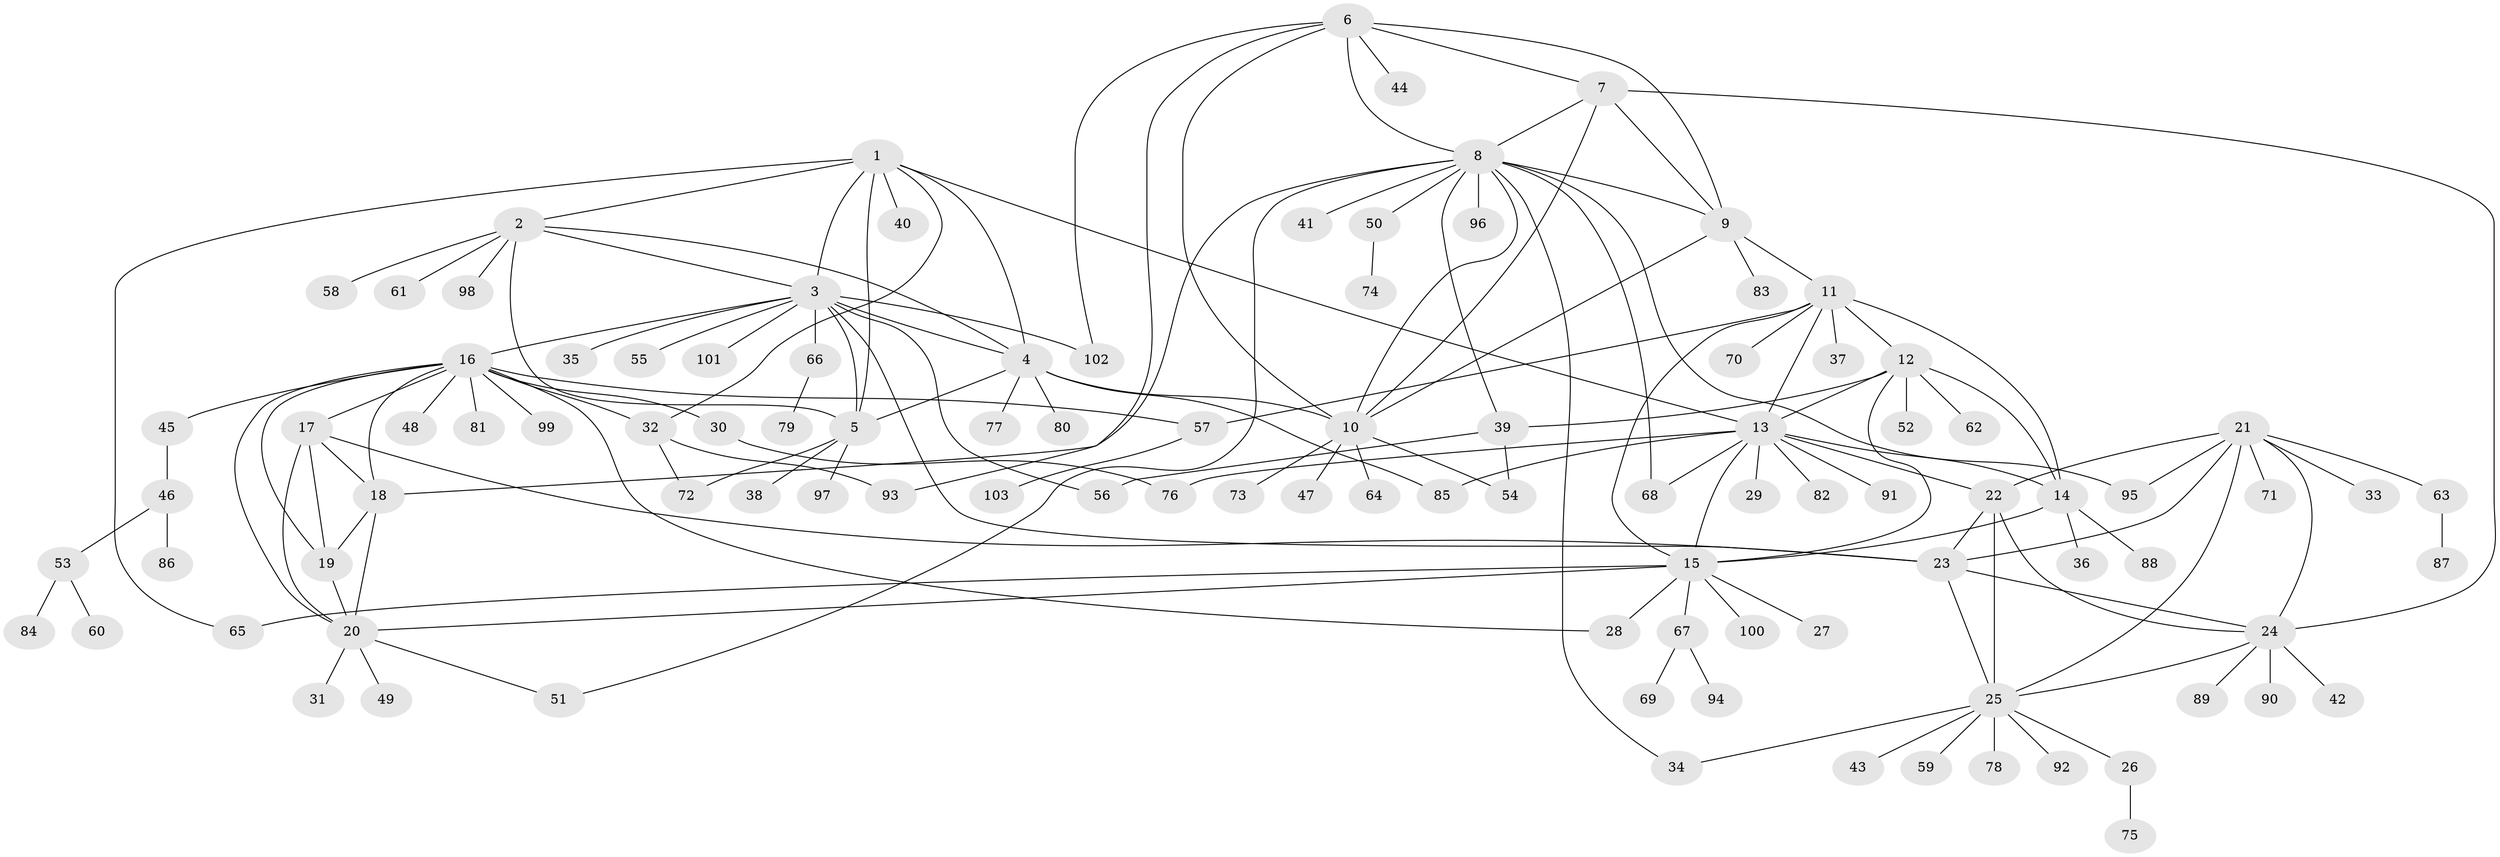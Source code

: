 // coarse degree distribution, {6: 0.0641025641025641, 14: 0.01282051282051282, 11: 0.02564102564102564, 4: 0.0641025641025641, 12: 0.01282051282051282, 10: 0.02564102564102564, 8: 0.02564102564102564, 7: 0.02564102564102564, 5: 0.01282051282051282, 9: 0.01282051282051282, 2: 0.15384615384615385, 1: 0.5641025641025641}
// Generated by graph-tools (version 1.1) at 2025/42/03/06/25 10:42:14]
// undirected, 103 vertices, 154 edges
graph export_dot {
graph [start="1"]
  node [color=gray90,style=filled];
  1;
  2;
  3;
  4;
  5;
  6;
  7;
  8;
  9;
  10;
  11;
  12;
  13;
  14;
  15;
  16;
  17;
  18;
  19;
  20;
  21;
  22;
  23;
  24;
  25;
  26;
  27;
  28;
  29;
  30;
  31;
  32;
  33;
  34;
  35;
  36;
  37;
  38;
  39;
  40;
  41;
  42;
  43;
  44;
  45;
  46;
  47;
  48;
  49;
  50;
  51;
  52;
  53;
  54;
  55;
  56;
  57;
  58;
  59;
  60;
  61;
  62;
  63;
  64;
  65;
  66;
  67;
  68;
  69;
  70;
  71;
  72;
  73;
  74;
  75;
  76;
  77;
  78;
  79;
  80;
  81;
  82;
  83;
  84;
  85;
  86;
  87;
  88;
  89;
  90;
  91;
  92;
  93;
  94;
  95;
  96;
  97;
  98;
  99;
  100;
  101;
  102;
  103;
  1 -- 2;
  1 -- 3;
  1 -- 4;
  1 -- 5;
  1 -- 13;
  1 -- 32;
  1 -- 40;
  1 -- 65;
  2 -- 3;
  2 -- 4;
  2 -- 5;
  2 -- 58;
  2 -- 61;
  2 -- 98;
  3 -- 4;
  3 -- 5;
  3 -- 16;
  3 -- 23;
  3 -- 35;
  3 -- 55;
  3 -- 56;
  3 -- 66;
  3 -- 101;
  3 -- 102;
  4 -- 5;
  4 -- 10;
  4 -- 77;
  4 -- 80;
  4 -- 85;
  5 -- 38;
  5 -- 72;
  5 -- 97;
  6 -- 7;
  6 -- 8;
  6 -- 9;
  6 -- 10;
  6 -- 44;
  6 -- 93;
  6 -- 102;
  7 -- 8;
  7 -- 9;
  7 -- 10;
  7 -- 24;
  8 -- 9;
  8 -- 10;
  8 -- 18;
  8 -- 34;
  8 -- 39;
  8 -- 41;
  8 -- 50;
  8 -- 51;
  8 -- 68;
  8 -- 95;
  8 -- 96;
  9 -- 10;
  9 -- 11;
  9 -- 83;
  10 -- 47;
  10 -- 54;
  10 -- 64;
  10 -- 73;
  11 -- 12;
  11 -- 13;
  11 -- 14;
  11 -- 15;
  11 -- 37;
  11 -- 57;
  11 -- 70;
  12 -- 13;
  12 -- 14;
  12 -- 15;
  12 -- 39;
  12 -- 52;
  12 -- 62;
  13 -- 14;
  13 -- 15;
  13 -- 22;
  13 -- 29;
  13 -- 68;
  13 -- 76;
  13 -- 82;
  13 -- 85;
  13 -- 91;
  14 -- 15;
  14 -- 36;
  14 -- 88;
  15 -- 20;
  15 -- 27;
  15 -- 28;
  15 -- 65;
  15 -- 67;
  15 -- 100;
  16 -- 17;
  16 -- 18;
  16 -- 19;
  16 -- 20;
  16 -- 28;
  16 -- 30;
  16 -- 32;
  16 -- 45;
  16 -- 48;
  16 -- 57;
  16 -- 81;
  16 -- 99;
  17 -- 18;
  17 -- 19;
  17 -- 20;
  17 -- 23;
  18 -- 19;
  18 -- 20;
  19 -- 20;
  20 -- 31;
  20 -- 49;
  20 -- 51;
  21 -- 22;
  21 -- 23;
  21 -- 24;
  21 -- 25;
  21 -- 33;
  21 -- 63;
  21 -- 71;
  21 -- 95;
  22 -- 23;
  22 -- 24;
  22 -- 25;
  23 -- 24;
  23 -- 25;
  24 -- 25;
  24 -- 42;
  24 -- 89;
  24 -- 90;
  25 -- 26;
  25 -- 34;
  25 -- 43;
  25 -- 59;
  25 -- 78;
  25 -- 92;
  26 -- 75;
  30 -- 76;
  32 -- 72;
  32 -- 93;
  39 -- 54;
  39 -- 56;
  45 -- 46;
  46 -- 53;
  46 -- 86;
  50 -- 74;
  53 -- 60;
  53 -- 84;
  57 -- 103;
  63 -- 87;
  66 -- 79;
  67 -- 69;
  67 -- 94;
}
